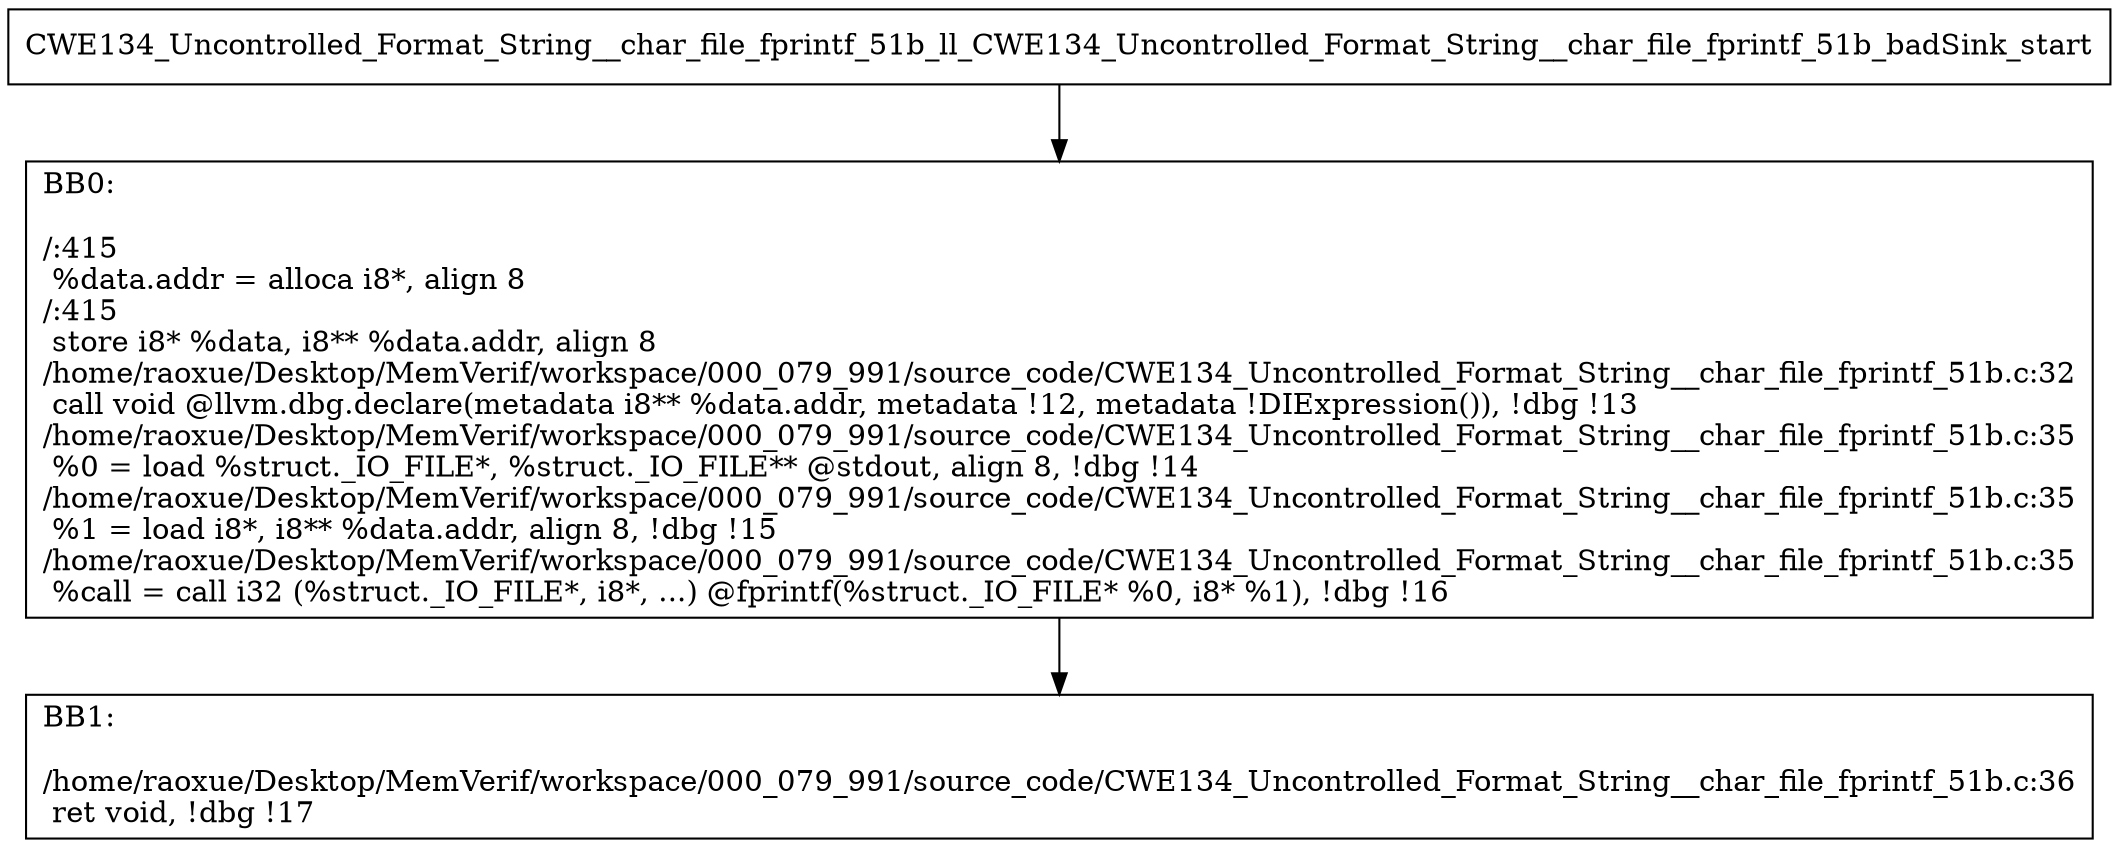 digraph "CFG for'CWE134_Uncontrolled_Format_String__char_file_fprintf_51b_ll_CWE134_Uncontrolled_Format_String__char_file_fprintf_51b_badSink' function" {
	BBCWE134_Uncontrolled_Format_String__char_file_fprintf_51b_ll_CWE134_Uncontrolled_Format_String__char_file_fprintf_51b_badSink_start[shape=record,label="{CWE134_Uncontrolled_Format_String__char_file_fprintf_51b_ll_CWE134_Uncontrolled_Format_String__char_file_fprintf_51b_badSink_start}"];
	BBCWE134_Uncontrolled_Format_String__char_file_fprintf_51b_ll_CWE134_Uncontrolled_Format_String__char_file_fprintf_51b_badSink_start-> CWE134_Uncontrolled_Format_String__char_file_fprintf_51b_ll_CWE134_Uncontrolled_Format_String__char_file_fprintf_51b_badSinkBB0;
	CWE134_Uncontrolled_Format_String__char_file_fprintf_51b_ll_CWE134_Uncontrolled_Format_String__char_file_fprintf_51b_badSinkBB0 [shape=record, label="{BB0:\l\l/:415\l
  %data.addr = alloca i8*, align 8\l
/:415\l
  store i8* %data, i8** %data.addr, align 8\l
/home/raoxue/Desktop/MemVerif/workspace/000_079_991/source_code/CWE134_Uncontrolled_Format_String__char_file_fprintf_51b.c:32\l
  call void @llvm.dbg.declare(metadata i8** %data.addr, metadata !12, metadata !DIExpression()), !dbg !13\l
/home/raoxue/Desktop/MemVerif/workspace/000_079_991/source_code/CWE134_Uncontrolled_Format_String__char_file_fprintf_51b.c:35\l
  %0 = load %struct._IO_FILE*, %struct._IO_FILE** @stdout, align 8, !dbg !14\l
/home/raoxue/Desktop/MemVerif/workspace/000_079_991/source_code/CWE134_Uncontrolled_Format_String__char_file_fprintf_51b.c:35\l
  %1 = load i8*, i8** %data.addr, align 8, !dbg !15\l
/home/raoxue/Desktop/MemVerif/workspace/000_079_991/source_code/CWE134_Uncontrolled_Format_String__char_file_fprintf_51b.c:35\l
  %call = call i32 (%struct._IO_FILE*, i8*, ...) @fprintf(%struct._IO_FILE* %0, i8* %1), !dbg !16\l
}"];
	CWE134_Uncontrolled_Format_String__char_file_fprintf_51b_ll_CWE134_Uncontrolled_Format_String__char_file_fprintf_51b_badSinkBB0-> CWE134_Uncontrolled_Format_String__char_file_fprintf_51b_ll_CWE134_Uncontrolled_Format_String__char_file_fprintf_51b_badSinkBB1;
	CWE134_Uncontrolled_Format_String__char_file_fprintf_51b_ll_CWE134_Uncontrolled_Format_String__char_file_fprintf_51b_badSinkBB1 [shape=record, label="{BB1:\l\l/home/raoxue/Desktop/MemVerif/workspace/000_079_991/source_code/CWE134_Uncontrolled_Format_String__char_file_fprintf_51b.c:36\l
  ret void, !dbg !17\l
}"];
}
